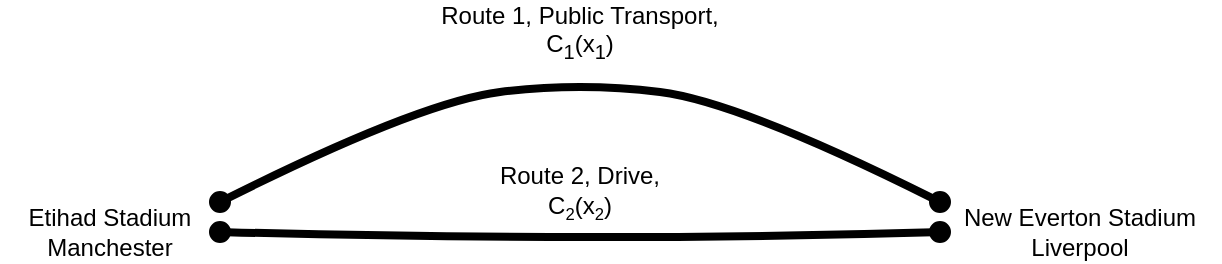 <mxfile version="22.1.5" type="github">
  <diagram name="Page-1" id="_N0fZ1hDsY4MojpAMcVY">
    <mxGraphModel dx="794" dy="542" grid="1" gridSize="10" guides="1" tooltips="1" connect="1" arrows="1" fold="1" page="1" pageScale="1" pageWidth="827" pageHeight="1169" math="0" shadow="0">
      <root>
        <mxCell id="0" />
        <mxCell id="1" parent="0" />
        <mxCell id="HyeYBQ7Uxz0Y4IC5Zl14-1" value="Etihad Stadium Manchester" style="text;html=1;strokeColor=none;fillColor=none;align=center;verticalAlign=middle;whiteSpace=wrap;rounded=0;" vertex="1" parent="1">
          <mxGeometry x="110" y="180" width="110" height="30" as="geometry" />
        </mxCell>
        <mxCell id="HyeYBQ7Uxz0Y4IC5Zl14-2" value="New Everton Stadium Liverpool" style="text;html=1;strokeColor=none;fillColor=none;align=center;verticalAlign=middle;whiteSpace=wrap;rounded=0;" vertex="1" parent="1">
          <mxGeometry x="580" y="180" width="140" height="30" as="geometry" />
        </mxCell>
        <mxCell id="HyeYBQ7Uxz0Y4IC5Zl14-4" value="" style="endArrow=oval;html=1;exitX=1;exitY=0;exitDx=0;exitDy=0;entryX=0;entryY=0;entryDx=0;entryDy=0;curved=1;endFill=1;strokeWidth=4;endSize=7;startSize=7;startArrow=oval;startFill=1;" edge="1" parent="1" source="HyeYBQ7Uxz0Y4IC5Zl14-1" target="HyeYBQ7Uxz0Y4IC5Zl14-2">
          <mxGeometry width="50" height="50" relative="1" as="geometry">
            <mxPoint x="380" y="310" as="sourcePoint" />
            <mxPoint x="600" y="260" as="targetPoint" />
            <Array as="points">
              <mxPoint x="320" y="130" />
              <mxPoint x="400" y="120" />
              <mxPoint x="480" y="130" />
            </Array>
          </mxGeometry>
        </mxCell>
        <mxCell id="HyeYBQ7Uxz0Y4IC5Zl14-5" value="" style="endArrow=oval;html=1;exitX=1;exitY=0.5;exitDx=0;exitDy=0;entryX=0;entryY=0.5;entryDx=0;entryDy=0;curved=1;endFill=1;strokeWidth=4;endSize=7;startSize=7;startArrow=oval;startFill=1;" edge="1" parent="1" source="HyeYBQ7Uxz0Y4IC5Zl14-1" target="HyeYBQ7Uxz0Y4IC5Zl14-2">
          <mxGeometry width="50" height="50" relative="1" as="geometry">
            <mxPoint x="230" y="190" as="sourcePoint" />
            <mxPoint x="590" y="190" as="targetPoint" />
            <Array as="points">
              <mxPoint x="410" y="200" />
            </Array>
          </mxGeometry>
        </mxCell>
        <mxCell id="HyeYBQ7Uxz0Y4IC5Zl14-7" value="Route 1, Public Transport, C&lt;sub&gt;1&lt;/sub&gt;(x&lt;sub&gt;1&lt;/sub&gt;)" style="text;html=1;strokeColor=none;fillColor=none;align=center;verticalAlign=middle;whiteSpace=wrap;rounded=0;" vertex="1" parent="1">
          <mxGeometry x="315" y="80" width="170" height="30" as="geometry" />
        </mxCell>
        <mxCell id="HyeYBQ7Uxz0Y4IC5Zl14-8" value="Route 2, Drive, C&lt;span style=&quot;font-size: 10px;&quot;&gt;&lt;sub&gt;2&lt;/sub&gt;&lt;/span&gt;(x&lt;span style=&quot;font-size: 10px;&quot;&gt;&lt;sub&gt;2&lt;/sub&gt;&lt;/span&gt;)" style="text;html=1;strokeColor=none;fillColor=none;align=center;verticalAlign=middle;whiteSpace=wrap;rounded=0;" vertex="1" parent="1">
          <mxGeometry x="345" y="160" width="110" height="30" as="geometry" />
        </mxCell>
      </root>
    </mxGraphModel>
  </diagram>
</mxfile>
